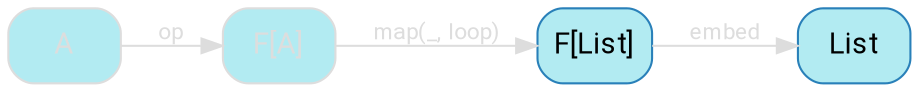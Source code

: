 digraph {
    bgcolor=transparent
    splines=false
    rankdir=LR

    // Default theme: disabled
    node[shape="rectangle" style="rounded,filled" color="#dddddd" fillcolor="#b2ebf2" fontcolor="#dddddd" fontname="Segoe UI,Roboto,Helvetica,Arial,sans-serif"]
    edge [color="#dddddd" fontcolor="#dddddd" fontname="Segoe UI,Roboto,Helvetica,Arial,sans-serif" fontsize=11]

    ListFA[label="F[A]"]
    ListFList[label="F[List]" color="#2980B9" fillcolor="#b2ebf2" fontcolor="#000000"]
    List[color="#2980B9" fillcolor="#b2ebf2" fontcolor="#000000"]

    A         -> ListFA[label=op]
    ListFA    -> ListFList[label="map(_, loop)"]
    ListFList -> List[label=embed]
}

